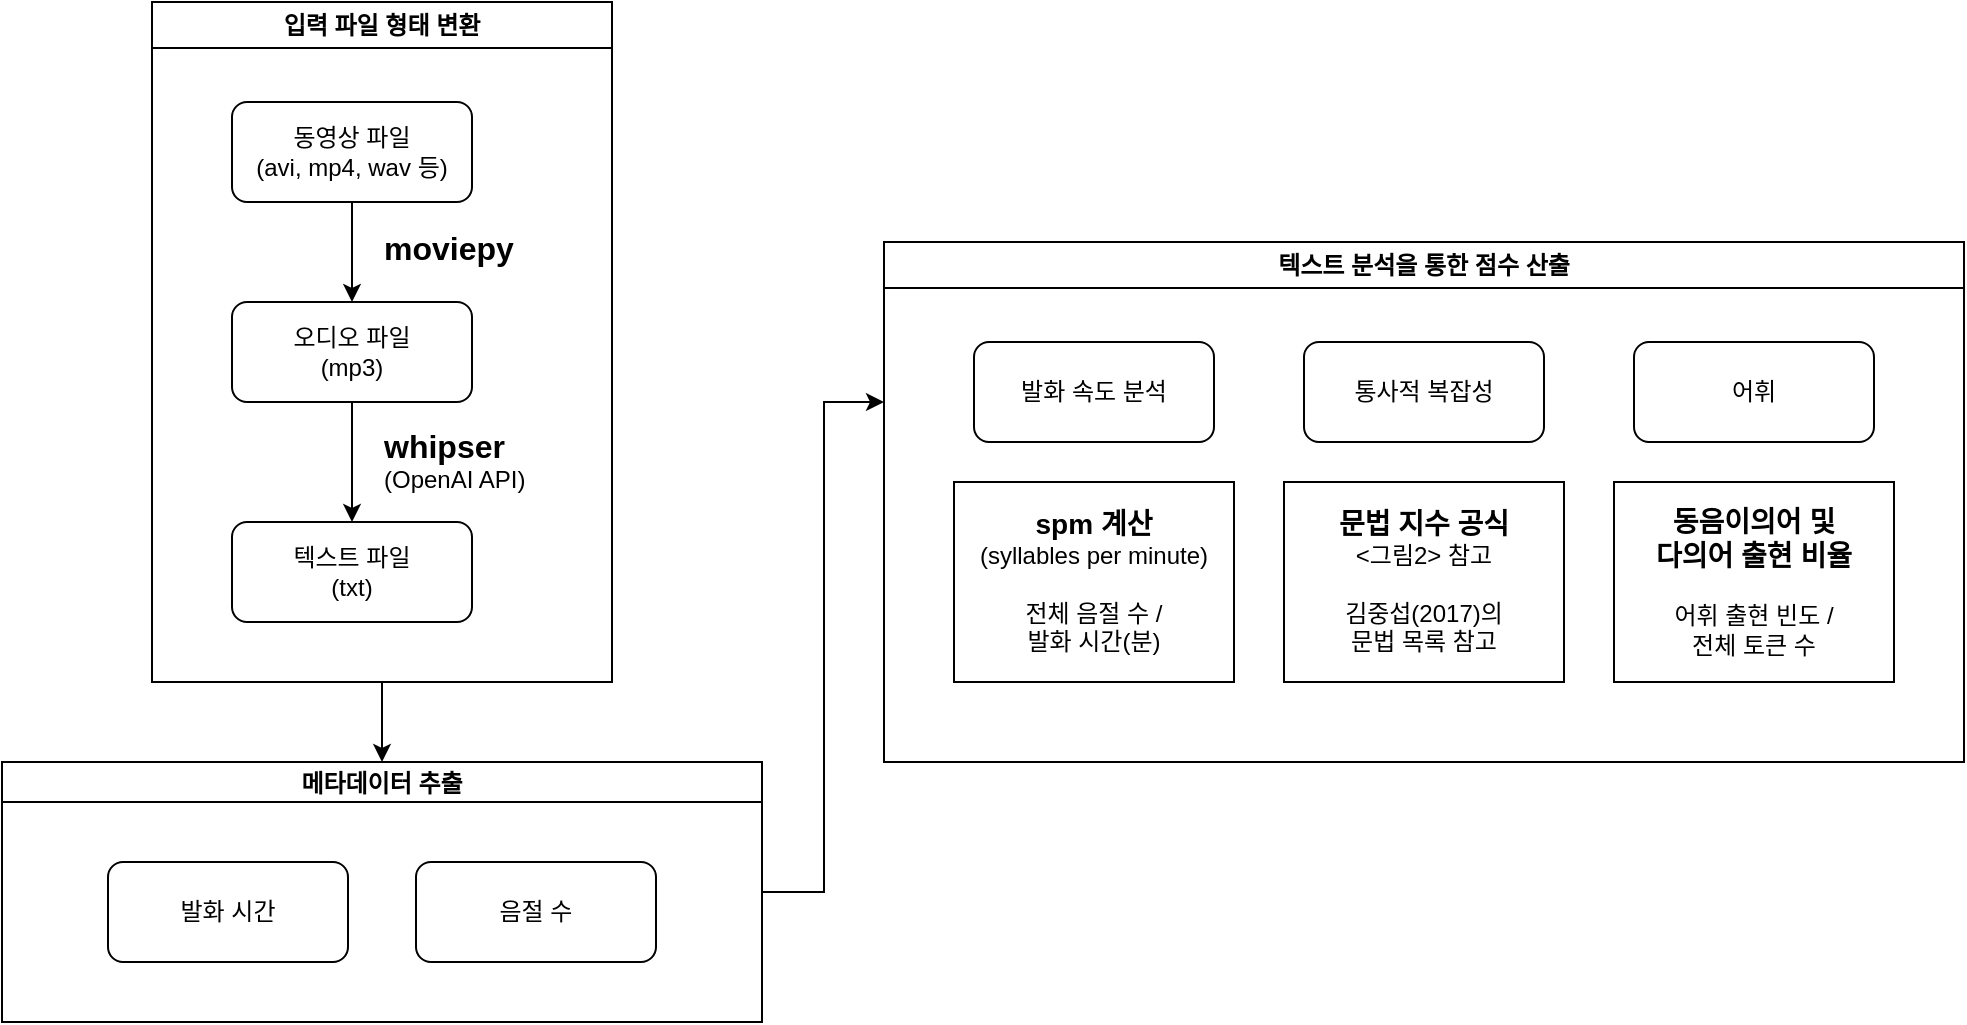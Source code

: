 <mxfile version="22.1.12" type="github">
  <diagram id="C5RBs43oDa-KdzZeNtuy" name="Page-1">
    <mxGraphModel dx="1878" dy="1115" grid="1" gridSize="10" guides="1" tooltips="1" connect="1" arrows="1" fold="1" page="1" pageScale="1" pageWidth="1169" pageHeight="827" math="0" shadow="0">
      <root>
        <mxCell id="WIyWlLk6GJQsqaUBKTNV-0" />
        <mxCell id="WIyWlLk6GJQsqaUBKTNV-1" parent="WIyWlLk6GJQsqaUBKTNV-0" />
        <mxCell id="pEhJITYok6pmJD3MWE13-24" value="" style="edgeStyle=orthogonalEdgeStyle;rounded=0;orthogonalLoop=1;jettySize=auto;html=1;entryX=0.5;entryY=0;entryDx=0;entryDy=0;" edge="1" parent="WIyWlLk6GJQsqaUBKTNV-1" source="pEhJITYok6pmJD3MWE13-4" target="pEhJITYok6pmJD3MWE13-32">
          <mxGeometry relative="1" as="geometry" />
        </mxCell>
        <mxCell id="pEhJITYok6pmJD3MWE13-4" value="입력 파일 형태 변환" style="swimlane;whiteSpace=wrap;html=1;" vertex="1" parent="WIyWlLk6GJQsqaUBKTNV-1">
          <mxGeometry x="135" y="50" width="230" height="340" as="geometry" />
        </mxCell>
        <mxCell id="pEhJITYok6pmJD3MWE13-5" value="" style="edgeStyle=orthogonalEdgeStyle;rounded=0;orthogonalLoop=1;jettySize=auto;html=1;" edge="1" parent="pEhJITYok6pmJD3MWE13-4" source="pEhJITYok6pmJD3MWE13-1" target="pEhJITYok6pmJD3MWE13-3">
          <mxGeometry relative="1" as="geometry" />
        </mxCell>
        <mxCell id="pEhJITYok6pmJD3MWE13-1" value="오디오 파일&lt;br&gt;(mp3)" style="rounded=1;whiteSpace=wrap;html=1;" vertex="1" parent="pEhJITYok6pmJD3MWE13-4">
          <mxGeometry x="40" y="150" width="120" height="50" as="geometry" />
        </mxCell>
        <mxCell id="pEhJITYok6pmJD3MWE13-3" value="텍스트 파일&lt;br&gt;(txt)" style="rounded=1;whiteSpace=wrap;html=1;" vertex="1" parent="pEhJITYok6pmJD3MWE13-4">
          <mxGeometry x="40" y="260" width="120" height="50" as="geometry" />
        </mxCell>
        <mxCell id="WIyWlLk6GJQsqaUBKTNV-3" value="동영상 파일&lt;br&gt;(avi, mp4, wav 등)" style="rounded=1;whiteSpace=wrap;html=1;fontSize=12;glass=0;strokeWidth=1;shadow=0;" parent="pEhJITYok6pmJD3MWE13-4" vertex="1">
          <mxGeometry x="40" y="50" width="120" height="50" as="geometry" />
        </mxCell>
        <mxCell id="pEhJITYok6pmJD3MWE13-0" style="edgeStyle=orthogonalEdgeStyle;rounded=0;orthogonalLoop=1;jettySize=auto;html=1;exitX=0.5;exitY=1;exitDx=0;exitDy=0;" edge="1" parent="pEhJITYok6pmJD3MWE13-4" source="WIyWlLk6GJQsqaUBKTNV-3" target="pEhJITYok6pmJD3MWE13-1">
          <mxGeometry relative="1" as="geometry">
            <mxPoint x="200" y="30" as="targetPoint" />
          </mxGeometry>
        </mxCell>
        <mxCell id="pEhJITYok6pmJD3MWE13-7" value="&lt;font style=&quot;font-size: 16px;&quot;&gt;&lt;b&gt;moviepy&lt;/b&gt;&lt;/font&gt;" style="text;html=1;strokeColor=none;fillColor=none;align=left;verticalAlign=middle;whiteSpace=wrap;rounded=0;" vertex="1" parent="pEhJITYok6pmJD3MWE13-4">
          <mxGeometry x="114" y="113" width="60" height="20" as="geometry" />
        </mxCell>
        <mxCell id="pEhJITYok6pmJD3MWE13-8" value="&lt;font style=&quot;&quot;&gt;&lt;b style=&quot;font-size: 16px;&quot;&gt;whipser&lt;/b&gt;&lt;br&gt;&lt;font style=&quot;font-size: 12px;&quot;&gt;(OpenAI API)&lt;/font&gt;&lt;br&gt;&lt;/font&gt;" style="text;html=1;strokeColor=none;fillColor=none;align=left;verticalAlign=middle;whiteSpace=wrap;rounded=0;" vertex="1" parent="WIyWlLk6GJQsqaUBKTNV-1">
          <mxGeometry x="249" y="269" width="106" height="20" as="geometry" />
        </mxCell>
        <mxCell id="pEhJITYok6pmJD3MWE13-17" value="텍스트 분석을 통한 점수 산출" style="swimlane;whiteSpace=wrap;html=1;startSize=23;" vertex="1" parent="WIyWlLk6GJQsqaUBKTNV-1">
          <mxGeometry x="501" y="170" width="540" height="260" as="geometry" />
        </mxCell>
        <mxCell id="pEhJITYok6pmJD3MWE13-19" value="통사적 복잡성" style="rounded=1;whiteSpace=wrap;html=1;" vertex="1" parent="pEhJITYok6pmJD3MWE13-17">
          <mxGeometry x="210" y="50" width="120" height="50" as="geometry" />
        </mxCell>
        <mxCell id="pEhJITYok6pmJD3MWE13-20" value="어휘" style="rounded=1;whiteSpace=wrap;html=1;" vertex="1" parent="pEhJITYok6pmJD3MWE13-17">
          <mxGeometry x="375" y="50" width="120" height="50" as="geometry" />
        </mxCell>
        <mxCell id="pEhJITYok6pmJD3MWE13-21" value="발화 속도 분석" style="rounded=1;whiteSpace=wrap;html=1;fontSize=12;glass=0;strokeWidth=1;shadow=0;" vertex="1" parent="pEhJITYok6pmJD3MWE13-17">
          <mxGeometry x="45" y="50" width="120" height="50" as="geometry" />
        </mxCell>
        <mxCell id="pEhJITYok6pmJD3MWE13-41" value="&lt;font style=&quot;font-size: 14px;&quot;&gt;&lt;b&gt;spm 계산&lt;br&gt;&lt;/b&gt;&lt;/font&gt;(syllables per minute)&lt;br&gt;&lt;br&gt;전체 음절 수 /&lt;br&gt;발화 시간(분)" style="rounded=0;whiteSpace=wrap;html=1;" vertex="1" parent="pEhJITYok6pmJD3MWE13-17">
          <mxGeometry x="35" y="120" width="140" height="100" as="geometry" />
        </mxCell>
        <mxCell id="pEhJITYok6pmJD3MWE13-42" value="&lt;font style=&quot;font-size: 14px;&quot;&gt;&lt;b&gt;문법 지수 공식&lt;br&gt;&lt;/b&gt;&lt;/font&gt;&amp;lt;그림2&amp;gt; 참고&lt;br&gt;&lt;br&gt;김중섭(2017)의&lt;br&gt;문법 목록 참고" style="rounded=0;whiteSpace=wrap;html=1;" vertex="1" parent="pEhJITYok6pmJD3MWE13-17">
          <mxGeometry x="200" y="120" width="140" height="100" as="geometry" />
        </mxCell>
        <mxCell id="pEhJITYok6pmJD3MWE13-43" value="&lt;font style=&quot;font-size: 14px;&quot;&gt;&lt;b&gt;동음이의어 및&lt;br&gt;다의어 출현 비율&lt;br&gt;&lt;/b&gt;&lt;/font&gt;&lt;br&gt;어휘 출현 빈도 /&lt;br&gt;전체 토큰 수" style="rounded=0;whiteSpace=wrap;html=1;" vertex="1" parent="pEhJITYok6pmJD3MWE13-17">
          <mxGeometry x="365" y="120" width="140" height="100" as="geometry" />
        </mxCell>
        <mxCell id="pEhJITYok6pmJD3MWE13-39" style="edgeStyle=orthogonalEdgeStyle;rounded=0;orthogonalLoop=1;jettySize=auto;html=1;" edge="1" parent="WIyWlLk6GJQsqaUBKTNV-1" source="pEhJITYok6pmJD3MWE13-32" target="pEhJITYok6pmJD3MWE13-17">
          <mxGeometry relative="1" as="geometry">
            <Array as="points">
              <mxPoint x="471" y="495" />
              <mxPoint x="471" y="250" />
            </Array>
          </mxGeometry>
        </mxCell>
        <mxCell id="pEhJITYok6pmJD3MWE13-32" value="메타데이터 추출" style="swimlane;startSize=20;horizontal=1;containerType=tree;" vertex="1" parent="WIyWlLk6GJQsqaUBKTNV-1">
          <mxGeometry x="60" y="430" width="380" height="130" as="geometry" />
        </mxCell>
        <mxCell id="pEhJITYok6pmJD3MWE13-36" value="발화 시간" style="rounded=1;whiteSpace=wrap;html=1;" vertex="1" parent="pEhJITYok6pmJD3MWE13-32">
          <mxGeometry x="53" y="50" width="120" height="50" as="geometry" />
        </mxCell>
        <mxCell id="pEhJITYok6pmJD3MWE13-37" value="음절 수" style="rounded=1;whiteSpace=wrap;html=1;" vertex="1" parent="pEhJITYok6pmJD3MWE13-32">
          <mxGeometry x="207" y="50" width="120" height="50" as="geometry" />
        </mxCell>
      </root>
    </mxGraphModel>
  </diagram>
</mxfile>
